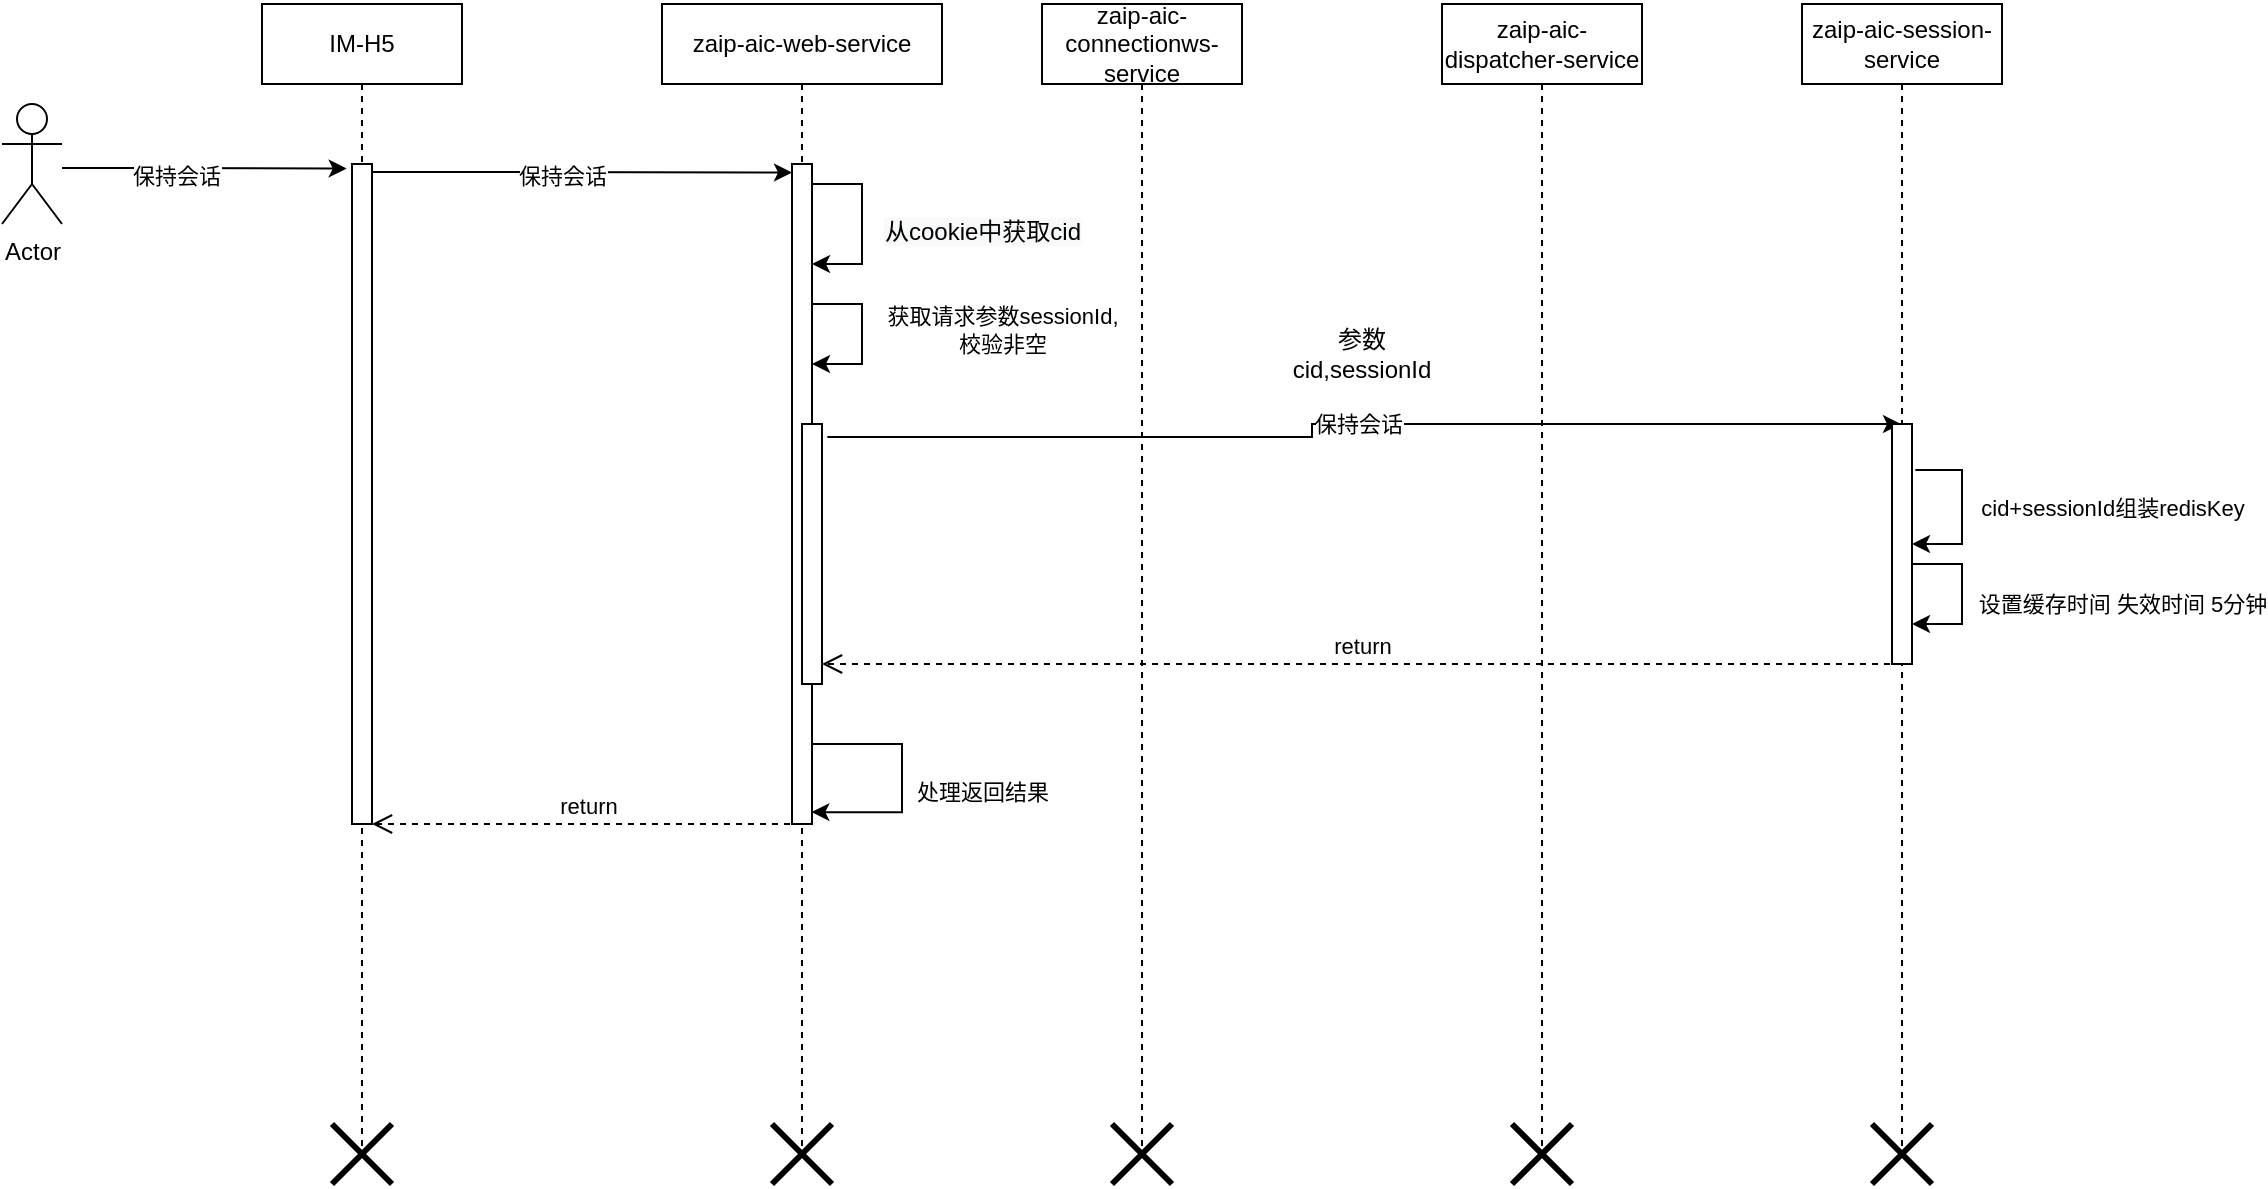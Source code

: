<mxfile version="20.5.3" type="github">
  <diagram id="aC0cHqoq0AYvwJq9NSrj" name="第 1 页">
    <mxGraphModel dx="1595" dy="406" grid="1" gridSize="10" guides="1" tooltips="1" connect="1" arrows="1" fold="1" page="1" pageScale="1" pageWidth="827" pageHeight="1169" math="0" shadow="0">
      <root>
        <mxCell id="0" />
        <mxCell id="1" parent="0" />
        <mxCell id="LX_nnY6aulENI7ctJMNe-6" value="保持会话" style="edgeStyle=orthogonalEdgeStyle;rounded=0;orthogonalLoop=1;jettySize=auto;html=1;exitX=1.267;exitY=0.05;exitDx=0;exitDy=0;exitPerimeter=0;" parent="1" source="LX_nnY6aulENI7ctJMNe-18" target="LX_nnY6aulENI7ctJMNe-3" edge="1">
          <mxGeometry relative="1" as="geometry">
            <Array as="points">
              <mxPoint x="465" y="287" />
              <mxPoint x="465" y="280" />
            </Array>
          </mxGeometry>
        </mxCell>
        <mxCell id="LX_nnY6aulENI7ctJMNe-2" value="zaip-aic-connectionws-service" style="shape=umlLifeline;perimeter=lifelinePerimeter;whiteSpace=wrap;html=1;container=1;collapsible=0;recursiveResize=0;outlineConnect=0;" parent="1" vertex="1">
          <mxGeometry x="330" y="70" width="100" height="580" as="geometry" />
        </mxCell>
        <mxCell id="LX_nnY6aulENI7ctJMNe-3" value="zaip-aic-session-service" style="shape=umlLifeline;perimeter=lifelinePerimeter;whiteSpace=wrap;html=1;container=1;collapsible=0;recursiveResize=0;outlineConnect=0;" parent="1" vertex="1">
          <mxGeometry x="710" y="70" width="100" height="580" as="geometry" />
        </mxCell>
        <mxCell id="LX_nnY6aulENI7ctJMNe-14" value="" style="html=1;points=[];perimeter=orthogonalPerimeter;" parent="LX_nnY6aulENI7ctJMNe-3" vertex="1">
          <mxGeometry x="45" y="210" width="10" height="120" as="geometry" />
        </mxCell>
        <mxCell id="LX_nnY6aulENI7ctJMNe-15" value="cid+sessionId组装redisKey" style="edgeStyle=orthogonalEdgeStyle;rounded=0;orthogonalLoop=1;jettySize=auto;html=1;exitX=1.167;exitY=0.192;exitDx=0;exitDy=0;exitPerimeter=0;" parent="LX_nnY6aulENI7ctJMNe-3" source="LX_nnY6aulENI7ctJMNe-14" target="LX_nnY6aulENI7ctJMNe-14" edge="1">
          <mxGeometry y="75" relative="1" as="geometry">
            <Array as="points">
              <mxPoint x="80" y="233" />
              <mxPoint x="80" y="270" />
            </Array>
            <mxPoint as="offset" />
          </mxGeometry>
        </mxCell>
        <mxCell id="LX_nnY6aulENI7ctJMNe-21" value="设置缓存时间 失效时间 5分钟" style="edgeStyle=orthogonalEdgeStyle;rounded=0;orthogonalLoop=1;jettySize=auto;html=1;" parent="LX_nnY6aulENI7ctJMNe-3" source="LX_nnY6aulENI7ctJMNe-14" edge="1">
          <mxGeometry x="0.125" y="80" relative="1" as="geometry">
            <mxPoint x="55" y="310" as="targetPoint" />
            <Array as="points">
              <mxPoint x="80" y="280" />
              <mxPoint x="80" y="310" />
            </Array>
            <mxPoint as="offset" />
          </mxGeometry>
        </mxCell>
        <mxCell id="YJgOyWVf6AvaoRLB0wFS-2" value="" style="shape=umlDestroy;whiteSpace=wrap;html=1;strokeWidth=3;" parent="LX_nnY6aulENI7ctJMNe-3" vertex="1">
          <mxGeometry x="-515" y="560" width="30" height="30" as="geometry" />
        </mxCell>
        <mxCell id="W0oWPmlOotF5yfCjIIyB-30" value="" style="shape=umlDestroy;whiteSpace=wrap;html=1;strokeWidth=3;" parent="LX_nnY6aulENI7ctJMNe-3" vertex="1">
          <mxGeometry x="-735" y="560" width="30" height="30" as="geometry" />
        </mxCell>
        <mxCell id="W0oWPmlOotF5yfCjIIyB-31" value="" style="shape=umlDestroy;whiteSpace=wrap;html=1;strokeWidth=3;" parent="LX_nnY6aulENI7ctJMNe-3" vertex="1">
          <mxGeometry x="-345" y="560" width="30" height="30" as="geometry" />
        </mxCell>
        <mxCell id="W0oWPmlOotF5yfCjIIyB-32" value="" style="shape=umlDestroy;whiteSpace=wrap;html=1;strokeWidth=3;" parent="LX_nnY6aulENI7ctJMNe-3" vertex="1">
          <mxGeometry x="-145" y="560" width="30" height="30" as="geometry" />
        </mxCell>
        <mxCell id="W0oWPmlOotF5yfCjIIyB-33" value="" style="shape=umlDestroy;whiteSpace=wrap;html=1;strokeWidth=3;" parent="LX_nnY6aulENI7ctJMNe-3" vertex="1">
          <mxGeometry x="35" y="560" width="30" height="30" as="geometry" />
        </mxCell>
        <mxCell id="LX_nnY6aulENI7ctJMNe-4" value="zaip-aic-dispatcher-service" style="shape=umlLifeline;perimeter=lifelinePerimeter;whiteSpace=wrap;html=1;container=1;collapsible=0;recursiveResize=0;outlineConnect=0;" parent="1" vertex="1">
          <mxGeometry x="530" y="70" width="100" height="580" as="geometry" />
        </mxCell>
        <mxCell id="LX_nnY6aulENI7ctJMNe-1" value="zaip-aic-web-service" style="shape=umlLifeline;perimeter=lifelinePerimeter;whiteSpace=wrap;html=1;container=1;collapsible=0;recursiveResize=0;outlineConnect=0;" parent="1" vertex="1">
          <mxGeometry x="140" y="70" width="140" height="580" as="geometry" />
        </mxCell>
        <mxCell id="LX_nnY6aulENI7ctJMNe-7" value="" style="html=1;points=[];perimeter=orthogonalPerimeter;" parent="LX_nnY6aulENI7ctJMNe-1" vertex="1">
          <mxGeometry x="65" y="80" width="10" height="330" as="geometry" />
        </mxCell>
        <mxCell id="LX_nnY6aulENI7ctJMNe-9" value="&#xa;&lt;span style=&quot;color: rgb(0, 0, 0); font-family: Helvetica; font-size: 12px; font-style: normal; font-variant-ligatures: normal; font-variant-caps: normal; font-weight: 400; letter-spacing: normal; orphans: 2; text-align: center; text-indent: 0px; text-transform: none; widows: 2; word-spacing: 0px; -webkit-text-stroke-width: 0px; background-color: rgb(248, 249, 250); text-decoration-thickness: initial; text-decoration-style: initial; text-decoration-color: initial; float: none; display: inline !important;&quot;&gt;从cookie中获取cid&lt;/span&gt;&#xa;&#xa;" style="edgeStyle=orthogonalEdgeStyle;rounded=0;orthogonalLoop=1;jettySize=auto;html=1;" parent="LX_nnY6aulENI7ctJMNe-1" source="LX_nnY6aulENI7ctJMNe-7" target="LX_nnY6aulENI7ctJMNe-7" edge="1">
          <mxGeometry x="0.222" y="60" relative="1" as="geometry">
            <Array as="points">
              <mxPoint x="100" y="90" />
              <mxPoint x="100" y="130" />
            </Array>
            <mxPoint as="offset" />
          </mxGeometry>
        </mxCell>
        <mxCell id="LX_nnY6aulENI7ctJMNe-17" value="获取请求参数sessionId,&lt;br&gt;校验非空&lt;br&gt;" style="edgeStyle=orthogonalEdgeStyle;rounded=0;orthogonalLoop=1;jettySize=auto;html=1;" parent="LX_nnY6aulENI7ctJMNe-1" edge="1">
          <mxGeometry x="-0.067" y="70" relative="1" as="geometry">
            <mxPoint x="75" y="150" as="sourcePoint" />
            <mxPoint x="75" y="180" as="targetPoint" />
            <Array as="points">
              <mxPoint x="100" y="150" />
              <mxPoint x="100" y="180" />
            </Array>
            <mxPoint as="offset" />
          </mxGeometry>
        </mxCell>
        <mxCell id="LX_nnY6aulENI7ctJMNe-27" value="处理返回结果" style="edgeStyle=orthogonalEdgeStyle;rounded=0;orthogonalLoop=1;jettySize=auto;html=1;entryX=0.967;entryY=0.982;entryDx=0;entryDy=0;entryPerimeter=0;" parent="LX_nnY6aulENI7ctJMNe-1" target="LX_nnY6aulENI7ctJMNe-7" edge="1">
          <mxGeometry x="0.101" y="40" relative="1" as="geometry">
            <Array as="points">
              <mxPoint x="75" y="370" />
              <mxPoint x="120" y="370" />
              <mxPoint x="120" y="404" />
            </Array>
            <mxPoint as="offset" />
            <mxPoint x="75" y="370" as="sourcePoint" />
          </mxGeometry>
        </mxCell>
        <mxCell id="LX_nnY6aulENI7ctJMNe-18" value="" style="html=1;points=[];perimeter=orthogonalPerimeter;" parent="LX_nnY6aulENI7ctJMNe-1" vertex="1">
          <mxGeometry x="70" y="210" width="10" height="130" as="geometry" />
        </mxCell>
        <mxCell id="LX_nnY6aulENI7ctJMNe-24" value="return" style="html=1;verticalAlign=bottom;endArrow=open;dashed=1;endSize=8;rounded=0;" parent="1" edge="1">
          <mxGeometry relative="1" as="geometry">
            <mxPoint x="760" y="400" as="sourcePoint" />
            <mxPoint x="220" y="400" as="targetPoint" />
          </mxGeometry>
        </mxCell>
        <mxCell id="LX_nnY6aulENI7ctJMNe-28" value="return" style="html=1;verticalAlign=bottom;endArrow=open;dashed=1;endSize=8;rounded=0;" parent="1" target="W0oWPmlOotF5yfCjIIyB-13" edge="1">
          <mxGeometry relative="1" as="geometry">
            <mxPoint x="210" y="480" as="sourcePoint" />
            <mxPoint x="130" y="480" as="targetPoint" />
          </mxGeometry>
        </mxCell>
        <mxCell id="W0oWPmlOotF5yfCjIIyB-14" style="edgeStyle=orthogonalEdgeStyle;rounded=0;orthogonalLoop=1;jettySize=auto;html=1;entryX=-0.267;entryY=0.007;entryDx=0;entryDy=0;entryPerimeter=0;" parent="1" source="W0oWPmlOotF5yfCjIIyB-9" target="W0oWPmlOotF5yfCjIIyB-13" edge="1">
          <mxGeometry relative="1" as="geometry">
            <Array as="points">
              <mxPoint x="-120" y="152" />
              <mxPoint x="-120" y="152" />
            </Array>
          </mxGeometry>
        </mxCell>
        <mxCell id="YJgOyWVf6AvaoRLB0wFS-1" value="保持会话" style="edgeLabel;html=1;align=center;verticalAlign=middle;resizable=0;points=[];" parent="W0oWPmlOotF5yfCjIIyB-14" vertex="1" connectable="0">
          <mxGeometry x="-0.199" y="-4" relative="1" as="geometry">
            <mxPoint as="offset" />
          </mxGeometry>
        </mxCell>
        <mxCell id="W0oWPmlOotF5yfCjIIyB-9" value="Actor" style="shape=umlActor;verticalLabelPosition=bottom;verticalAlign=top;html=1;" parent="1" vertex="1">
          <mxGeometry x="-190" y="120" width="30" height="60" as="geometry" />
        </mxCell>
        <mxCell id="W0oWPmlOotF5yfCjIIyB-11" value="IM-H5" style="shape=umlLifeline;perimeter=lifelinePerimeter;whiteSpace=wrap;html=1;container=1;collapsible=0;recursiveResize=0;outlineConnect=0;" parent="1" vertex="1">
          <mxGeometry x="-60" y="70" width="100" height="580" as="geometry" />
        </mxCell>
        <mxCell id="W0oWPmlOotF5yfCjIIyB-13" value="" style="html=1;points=[];perimeter=orthogonalPerimeter;" parent="W0oWPmlOotF5yfCjIIyB-11" vertex="1">
          <mxGeometry x="45" y="80" width="10" height="330" as="geometry" />
        </mxCell>
        <mxCell id="W0oWPmlOotF5yfCjIIyB-15" style="edgeStyle=orthogonalEdgeStyle;rounded=0;orthogonalLoop=1;jettySize=auto;html=1;entryX=0;entryY=0.013;entryDx=0;entryDy=0;entryPerimeter=0;" parent="1" source="W0oWPmlOotF5yfCjIIyB-13" target="LX_nnY6aulENI7ctJMNe-7" edge="1">
          <mxGeometry relative="1" as="geometry">
            <Array as="points">
              <mxPoint x="50" y="154" />
              <mxPoint x="50" y="154" />
            </Array>
          </mxGeometry>
        </mxCell>
        <mxCell id="W0oWPmlOotF5yfCjIIyB-16" value="保持会话" style="edgeLabel;html=1;align=center;verticalAlign=middle;resizable=0;points=[];" parent="W0oWPmlOotF5yfCjIIyB-15" vertex="1" connectable="0">
          <mxGeometry x="-0.2" y="-2" relative="1" as="geometry">
            <mxPoint x="11" as="offset" />
          </mxGeometry>
        </mxCell>
        <mxCell id="CD4AQDRJlFPRxX8Qbltg-1" value="参数cid,sessionId" style="text;html=1;strokeColor=none;fillColor=none;align=center;verticalAlign=middle;whiteSpace=wrap;rounded=0;" vertex="1" parent="1">
          <mxGeometry x="460" y="230" width="60" height="30" as="geometry" />
        </mxCell>
      </root>
    </mxGraphModel>
  </diagram>
</mxfile>

